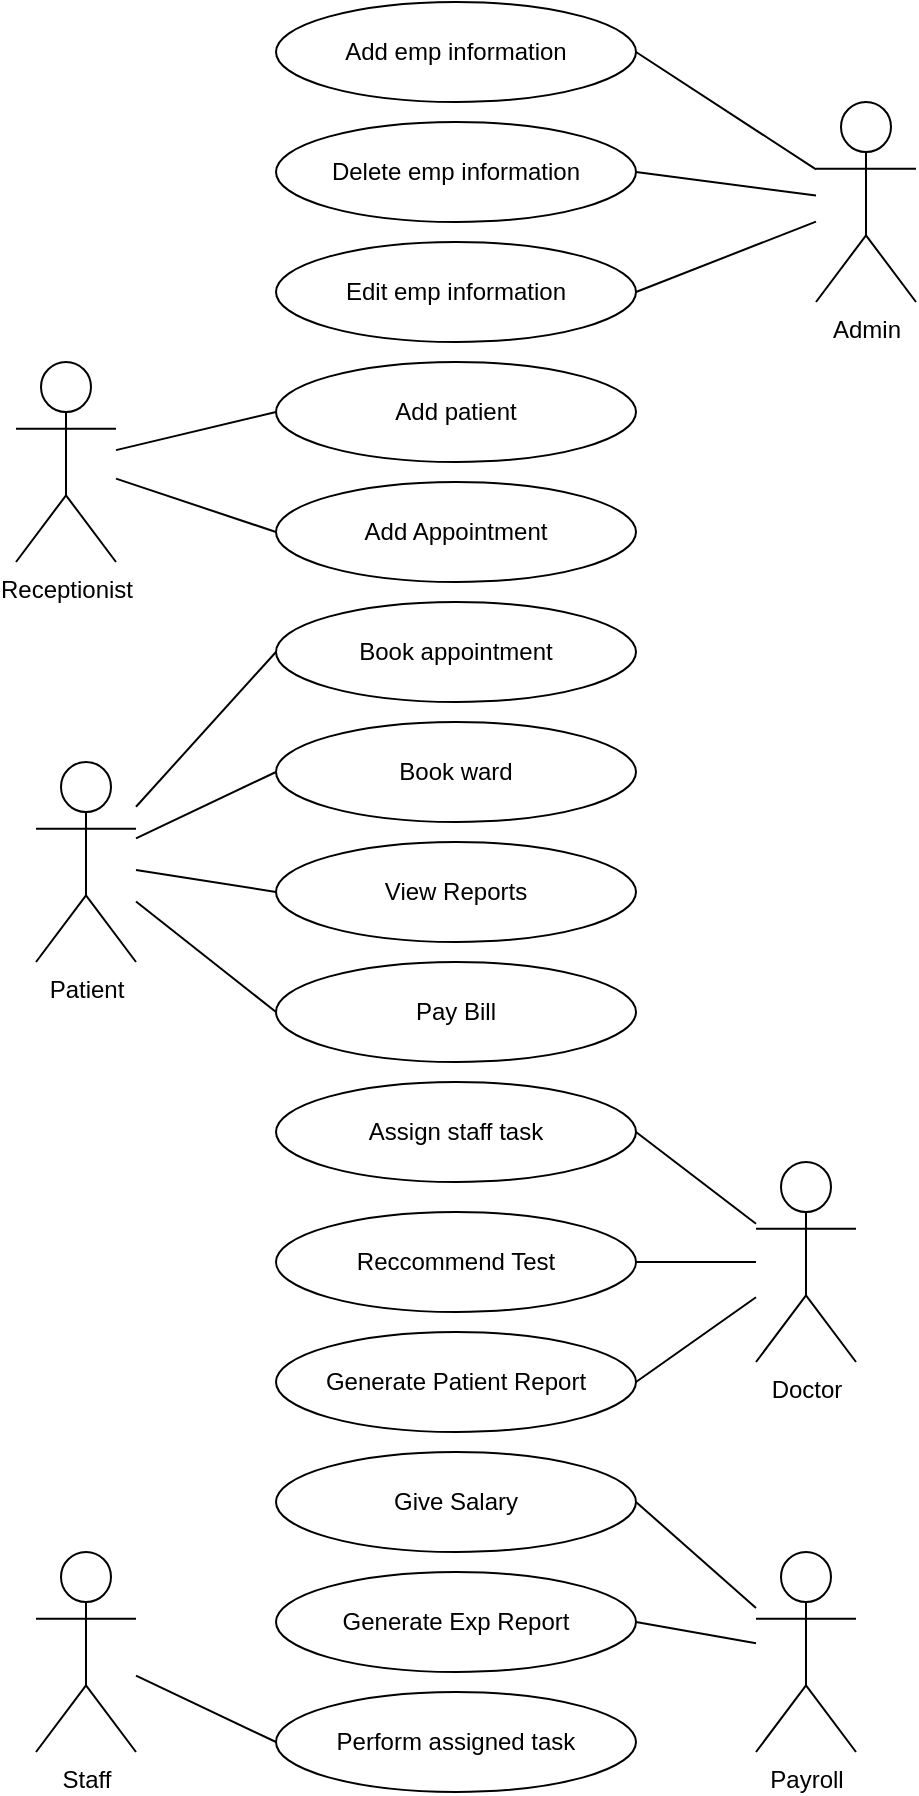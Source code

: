 <mxfile version="19.0.3" type="device"><diagram id="H-Fq6YN-PhxoYmC62S8Y" name="Page-1"><mxGraphModel dx="1038" dy="1749" grid="1" gridSize="10" guides="1" tooltips="1" connect="1" arrows="1" fold="1" page="1" pageScale="1" pageWidth="850" pageHeight="1100" math="0" shadow="0"><root><mxCell id="0"/><mxCell id="1" parent="0"/><mxCell id="0qQlNGfvcegD79Rcx4Cp-1" value="Patient" style="shape=umlActor;verticalLabelPosition=bottom;verticalAlign=top;html=1;outlineConnect=0;" parent="1" vertex="1"><mxGeometry x="160" y="370" width="50" height="100" as="geometry"/></mxCell><mxCell id="0qQlNGfvcegD79Rcx4Cp-4" value="Admin" style="shape=umlActor;verticalLabelPosition=bottom;verticalAlign=top;html=1;outlineConnect=0;" parent="1" vertex="1"><mxGeometry x="550" y="40" width="50" height="100" as="geometry"/></mxCell><mxCell id="0qQlNGfvcegD79Rcx4Cp-5" value="Doctor" style="shape=umlActor;verticalLabelPosition=bottom;verticalAlign=top;html=1;outlineConnect=0;" parent="1" vertex="1"><mxGeometry x="520" y="570" width="50" height="100" as="geometry"/></mxCell><mxCell id="0qQlNGfvcegD79Rcx4Cp-6" value="Payroll" style="shape=umlActor;verticalLabelPosition=bottom;verticalAlign=top;html=1;outlineConnect=0;" parent="1" vertex="1"><mxGeometry x="520" y="765" width="50" height="100" as="geometry"/></mxCell><mxCell id="0qQlNGfvcegD79Rcx4Cp-7" value="Staff&lt;br&gt;" style="shape=umlActor;verticalLabelPosition=bottom;verticalAlign=top;html=1;outlineConnect=0;" parent="1" vertex="1"><mxGeometry x="160" y="765" width="50" height="100" as="geometry"/></mxCell><mxCell id="0qQlNGfvcegD79Rcx4Cp-9" value="Book appointment" style="ellipse;whiteSpace=wrap;html=1;" parent="1" vertex="1"><mxGeometry x="280" y="290" width="180" height="50" as="geometry"/></mxCell><mxCell id="0qQlNGfvcegD79Rcx4Cp-10" value="Book ward" style="ellipse;whiteSpace=wrap;html=1;" parent="1" vertex="1"><mxGeometry x="280" y="350" width="180" height="50" as="geometry"/></mxCell><mxCell id="0qQlNGfvcegD79Rcx4Cp-11" value="View Reports" style="ellipse;whiteSpace=wrap;html=1;" parent="1" vertex="1"><mxGeometry x="280" y="410" width="180" height="50" as="geometry"/></mxCell><mxCell id="0qQlNGfvcegD79Rcx4Cp-12" value="Pay Bill" style="ellipse;whiteSpace=wrap;html=1;" parent="1" vertex="1"><mxGeometry x="280" y="470" width="180" height="50" as="geometry"/></mxCell><mxCell id="0qQlNGfvcegD79Rcx4Cp-13" value="Reccommend Test" style="ellipse;whiteSpace=wrap;html=1;" parent="1" vertex="1"><mxGeometry x="280" y="595" width="180" height="50" as="geometry"/></mxCell><mxCell id="0qQlNGfvcegD79Rcx4Cp-14" value="Generate Patient Report" style="ellipse;whiteSpace=wrap;html=1;" parent="1" vertex="1"><mxGeometry x="280" y="655" width="180" height="50" as="geometry"/></mxCell><mxCell id="0qQlNGfvcegD79Rcx4Cp-15" value="Give Salary" style="ellipse;whiteSpace=wrap;html=1;" parent="1" vertex="1"><mxGeometry x="280" y="715" width="180" height="50" as="geometry"/></mxCell><mxCell id="0qQlNGfvcegD79Rcx4Cp-16" value="Generate Exp Report" style="ellipse;whiteSpace=wrap;html=1;" parent="1" vertex="1"><mxGeometry x="280" y="775" width="180" height="50" as="geometry"/></mxCell><mxCell id="0qQlNGfvcegD79Rcx4Cp-17" value="Perform assigned task" style="ellipse;whiteSpace=wrap;html=1;" parent="1" vertex="1"><mxGeometry x="280" y="835" width="180" height="50" as="geometry"/></mxCell><mxCell id="0qQlNGfvcegD79Rcx4Cp-18" value="Add emp information" style="ellipse;whiteSpace=wrap;html=1;" parent="1" vertex="1"><mxGeometry x="280" y="-10" width="180" height="50" as="geometry"/></mxCell><mxCell id="0qQlNGfvcegD79Rcx4Cp-19" value="Delete emp&amp;nbsp;information" style="ellipse;whiteSpace=wrap;html=1;" parent="1" vertex="1"><mxGeometry x="280" y="50" width="180" height="50" as="geometry"/></mxCell><mxCell id="0qQlNGfvcegD79Rcx4Cp-20" value="Edit emp&amp;nbsp;information" style="ellipse;whiteSpace=wrap;html=1;" parent="1" vertex="1"><mxGeometry x="280" y="110" width="180" height="50" as="geometry"/></mxCell><mxCell id="0qQlNGfvcegD79Rcx4Cp-21" value="Add Appointment" style="ellipse;whiteSpace=wrap;html=1;" parent="1" vertex="1"><mxGeometry x="280" y="230" width="180" height="50" as="geometry"/></mxCell><mxCell id="0qQlNGfvcegD79Rcx4Cp-22" value="Receptionist" style="shape=umlActor;verticalLabelPosition=bottom;verticalAlign=top;html=1;outlineConnect=0;" parent="1" vertex="1"><mxGeometry x="150" y="170" width="50" height="100" as="geometry"/></mxCell><mxCell id="0qQlNGfvcegD79Rcx4Cp-24" value="" style="endArrow=none;html=1;rounded=0;exitX=1;exitY=0.5;exitDx=0;exitDy=0;" parent="1" source="0qQlNGfvcegD79Rcx4Cp-18" target="0qQlNGfvcegD79Rcx4Cp-4" edge="1"><mxGeometry width="50" height="50" relative="1" as="geometry"><mxPoint x="400" y="250" as="sourcePoint"/><mxPoint x="450" y="200" as="targetPoint"/></mxGeometry></mxCell><mxCell id="0qQlNGfvcegD79Rcx4Cp-25" value="" style="endArrow=none;html=1;rounded=0;exitX=1;exitY=0.5;exitDx=0;exitDy=0;" parent="1" source="0qQlNGfvcegD79Rcx4Cp-19" target="0qQlNGfvcegD79Rcx4Cp-4" edge="1"><mxGeometry width="50" height="50" relative="1" as="geometry"><mxPoint x="470" y="25" as="sourcePoint"/><mxPoint x="560" y="83.696" as="targetPoint"/></mxGeometry></mxCell><mxCell id="0qQlNGfvcegD79Rcx4Cp-26" value="" style="endArrow=none;html=1;rounded=0;exitX=1;exitY=0.5;exitDx=0;exitDy=0;" parent="1" source="0qQlNGfvcegD79Rcx4Cp-20" target="0qQlNGfvcegD79Rcx4Cp-4" edge="1"><mxGeometry width="50" height="50" relative="1" as="geometry"><mxPoint x="480" y="35" as="sourcePoint"/><mxPoint x="550" y="100" as="targetPoint"/></mxGeometry></mxCell><mxCell id="0qQlNGfvcegD79Rcx4Cp-27" value="" style="endArrow=none;html=1;rounded=0;entryX=0;entryY=0.5;entryDx=0;entryDy=0;" parent="1" source="0qQlNGfvcegD79Rcx4Cp-22" target="0qQlNGfvcegD79Rcx4Cp-21" edge="1"><mxGeometry width="50" height="50" relative="1" as="geometry"><mxPoint x="490" y="105" as="sourcePoint"/><mxPoint x="580" y="163.696" as="targetPoint"/></mxGeometry></mxCell><mxCell id="0qQlNGfvcegD79Rcx4Cp-28" value="" style="endArrow=none;html=1;rounded=0;entryX=0;entryY=0.5;entryDx=0;entryDy=0;" parent="1" source="0qQlNGfvcegD79Rcx4Cp-1" target="0qQlNGfvcegD79Rcx4Cp-9" edge="1"><mxGeometry width="50" height="50" relative="1" as="geometry"><mxPoint x="220" y="410" as="sourcePoint"/><mxPoint x="590" y="173.696" as="targetPoint"/></mxGeometry></mxCell><mxCell id="0qQlNGfvcegD79Rcx4Cp-29" value="" style="endArrow=none;html=1;rounded=0;entryX=0;entryY=0.5;entryDx=0;entryDy=0;" parent="1" source="0qQlNGfvcegD79Rcx4Cp-1" target="0qQlNGfvcegD79Rcx4Cp-10" edge="1"><mxGeometry width="50" height="50" relative="1" as="geometry"><mxPoint x="510" y="125" as="sourcePoint"/><mxPoint x="600" y="183.696" as="targetPoint"/></mxGeometry></mxCell><mxCell id="0qQlNGfvcegD79Rcx4Cp-30" value="" style="endArrow=none;html=1;rounded=0;entryX=0;entryY=0.5;entryDx=0;entryDy=0;" parent="1" source="0qQlNGfvcegD79Rcx4Cp-1" target="0qQlNGfvcegD79Rcx4Cp-11" edge="1"><mxGeometry width="50" height="50" relative="1" as="geometry"><mxPoint x="520" y="135" as="sourcePoint"/><mxPoint x="610" y="193.696" as="targetPoint"/></mxGeometry></mxCell><mxCell id="0qQlNGfvcegD79Rcx4Cp-31" value="" style="endArrow=none;html=1;rounded=0;entryX=0;entryY=0.5;entryDx=0;entryDy=0;" parent="1" source="0qQlNGfvcegD79Rcx4Cp-1" target="0qQlNGfvcegD79Rcx4Cp-12" edge="1"><mxGeometry width="50" height="50" relative="1" as="geometry"><mxPoint x="530" y="145" as="sourcePoint"/><mxPoint x="620" y="203.696" as="targetPoint"/></mxGeometry></mxCell><mxCell id="0qQlNGfvcegD79Rcx4Cp-32" value="" style="endArrow=none;html=1;rounded=0;" parent="1" source="0qQlNGfvcegD79Rcx4Cp-13" target="0qQlNGfvcegD79Rcx4Cp-5" edge="1"><mxGeometry width="50" height="50" relative="1" as="geometry"><mxPoint x="540" y="220" as="sourcePoint"/><mxPoint x="630" y="278.696" as="targetPoint"/></mxGeometry></mxCell><mxCell id="0qQlNGfvcegD79Rcx4Cp-33" value="" style="endArrow=none;html=1;rounded=0;exitX=1;exitY=0.5;exitDx=0;exitDy=0;" parent="1" source="0qQlNGfvcegD79Rcx4Cp-14" target="0qQlNGfvcegD79Rcx4Cp-5" edge="1"><mxGeometry width="50" height="50" relative="1" as="geometry"><mxPoint x="550" y="230" as="sourcePoint"/><mxPoint x="640" y="288.696" as="targetPoint"/></mxGeometry></mxCell><mxCell id="0qQlNGfvcegD79Rcx4Cp-34" value="" style="endArrow=none;html=1;rounded=0;exitX=1;exitY=0.5;exitDx=0;exitDy=0;" parent="1" source="0qQlNGfvcegD79Rcx4Cp-15" target="0qQlNGfvcegD79Rcx4Cp-6" edge="1"><mxGeometry width="50" height="50" relative="1" as="geometry"><mxPoint x="560" y="240" as="sourcePoint"/><mxPoint x="650" y="298.696" as="targetPoint"/></mxGeometry></mxCell><mxCell id="0qQlNGfvcegD79Rcx4Cp-35" value="" style="endArrow=none;html=1;rounded=0;exitX=1;exitY=0.5;exitDx=0;exitDy=0;" parent="1" source="0qQlNGfvcegD79Rcx4Cp-16" target="0qQlNGfvcegD79Rcx4Cp-6" edge="1"><mxGeometry width="50" height="50" relative="1" as="geometry"><mxPoint x="570" y="250" as="sourcePoint"/><mxPoint x="660" y="308.696" as="targetPoint"/></mxGeometry></mxCell><mxCell id="0qQlNGfvcegD79Rcx4Cp-36" value="Assign staff task" style="ellipse;whiteSpace=wrap;html=1;" parent="1" vertex="1"><mxGeometry x="280" y="530" width="180" height="50" as="geometry"/></mxCell><mxCell id="0qQlNGfvcegD79Rcx4Cp-38" value="" style="endArrow=none;html=1;rounded=0;exitX=1;exitY=0.5;exitDx=0;exitDy=0;" parent="1" source="0qQlNGfvcegD79Rcx4Cp-36" target="0qQlNGfvcegD79Rcx4Cp-5" edge="1"><mxGeometry width="50" height="50" relative="1" as="geometry"><mxPoint x="470" y="205" as="sourcePoint"/><mxPoint x="560" y="169.783" as="targetPoint"/></mxGeometry></mxCell><mxCell id="0qQlNGfvcegD79Rcx4Cp-39" value="" style="endArrow=none;html=1;rounded=0;entryX=0;entryY=0.5;entryDx=0;entryDy=0;" parent="1" source="0qQlNGfvcegD79Rcx4Cp-7" target="0qQlNGfvcegD79Rcx4Cp-17" edge="1"><mxGeometry width="50" height="50" relative="1" as="geometry"><mxPoint x="480" y="215" as="sourcePoint"/><mxPoint x="570" y="179.783" as="targetPoint"/></mxGeometry></mxCell><mxCell id="BxfkM4rzPf9c9qsJrahS-1" value="Add patient" style="ellipse;whiteSpace=wrap;html=1;" vertex="1" parent="1"><mxGeometry x="280" y="170" width="180" height="50" as="geometry"/></mxCell><mxCell id="BxfkM4rzPf9c9qsJrahS-2" value="" style="endArrow=none;html=1;rounded=0;entryX=0;entryY=0.5;entryDx=0;entryDy=0;" edge="1" parent="1" source="0qQlNGfvcegD79Rcx4Cp-22" target="BxfkM4rzPf9c9qsJrahS-1"><mxGeometry width="50" height="50" relative="1" as="geometry"><mxPoint x="210" y="238.333" as="sourcePoint"/><mxPoint x="290" y="265" as="targetPoint"/></mxGeometry></mxCell></root></mxGraphModel></diagram></mxfile>
